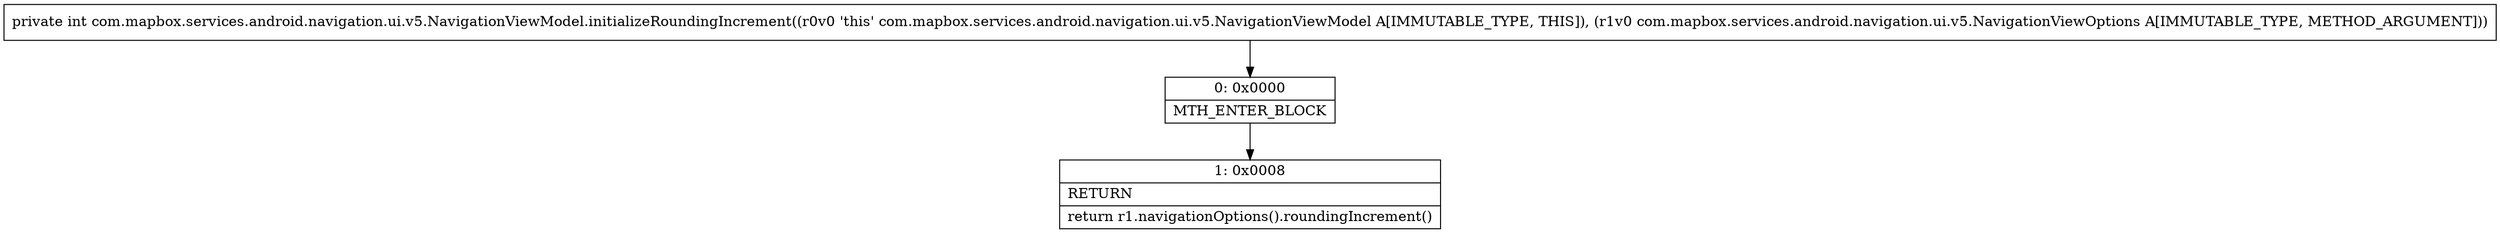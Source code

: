 digraph "CFG forcom.mapbox.services.android.navigation.ui.v5.NavigationViewModel.initializeRoundingIncrement(Lcom\/mapbox\/services\/android\/navigation\/ui\/v5\/NavigationViewOptions;)I" {
Node_0 [shape=record,label="{0\:\ 0x0000|MTH_ENTER_BLOCK\l}"];
Node_1 [shape=record,label="{1\:\ 0x0008|RETURN\l|return r1.navigationOptions().roundingIncrement()\l}"];
MethodNode[shape=record,label="{private int com.mapbox.services.android.navigation.ui.v5.NavigationViewModel.initializeRoundingIncrement((r0v0 'this' com.mapbox.services.android.navigation.ui.v5.NavigationViewModel A[IMMUTABLE_TYPE, THIS]), (r1v0 com.mapbox.services.android.navigation.ui.v5.NavigationViewOptions A[IMMUTABLE_TYPE, METHOD_ARGUMENT])) }"];
MethodNode -> Node_0;
Node_0 -> Node_1;
}

